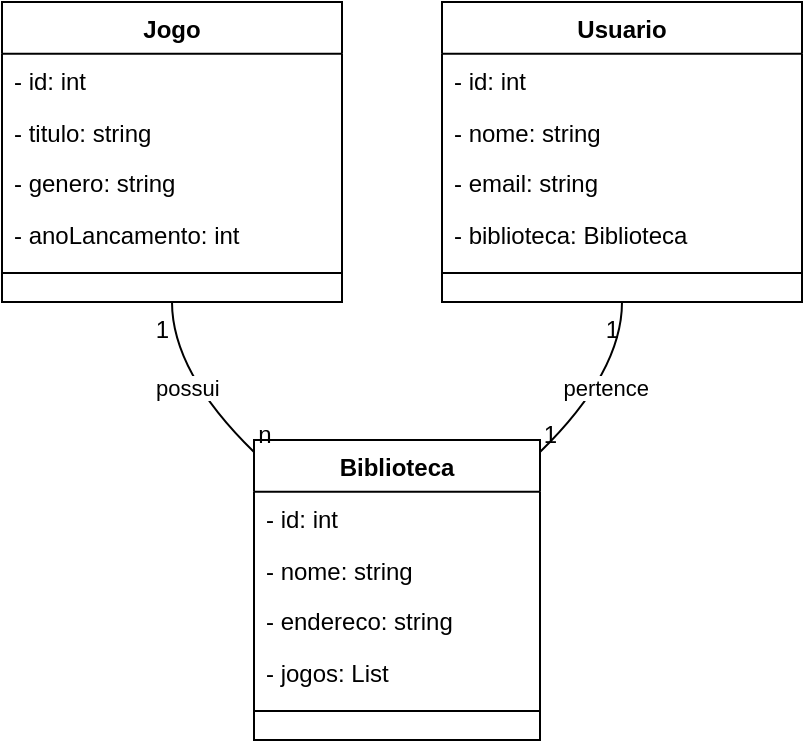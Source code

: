 <mxfile version="24.7.7">
  <diagram name="Página-1" id="zLQUznQnMdh-pHLwacT6">
    <mxGraphModel>
      <root>
        <mxCell id="0" />
        <mxCell id="1" parent="0" />
        <mxCell id="2" value="Jogo" style="swimlane;fontStyle=1;align=center;verticalAlign=top;childLayout=stackLayout;horizontal=1;startSize=25.818;horizontalStack=0;resizeParent=1;resizeParentMax=0;resizeLast=0;collapsible=0;marginBottom=0;" vertex="1" parent="1">
          <mxGeometry x="8" y="8" width="170" height="150" as="geometry" />
        </mxCell>
        <mxCell id="3" value="- id: int" style="text;strokeColor=none;fillColor=none;align=left;verticalAlign=top;spacingLeft=4;spacingRight=4;overflow=hidden;rotatable=0;points=[[0,0.5],[1,0.5]];portConstraint=eastwest;" vertex="1" parent="2">
          <mxGeometry y="26" width="170" height="26" as="geometry" />
        </mxCell>
        <mxCell id="4" value="- titulo: string" style="text;strokeColor=none;fillColor=none;align=left;verticalAlign=top;spacingLeft=4;spacingRight=4;overflow=hidden;rotatable=0;points=[[0,0.5],[1,0.5]];portConstraint=eastwest;" vertex="1" parent="2">
          <mxGeometry y="52" width="170" height="26" as="geometry" />
        </mxCell>
        <mxCell id="5" value="- genero: string" style="text;strokeColor=none;fillColor=none;align=left;verticalAlign=top;spacingLeft=4;spacingRight=4;overflow=hidden;rotatable=0;points=[[0,0.5],[1,0.5]];portConstraint=eastwest;" vertex="1" parent="2">
          <mxGeometry y="77" width="170" height="26" as="geometry" />
        </mxCell>
        <mxCell id="6" value="- anoLancamento: int" style="text;strokeColor=none;fillColor=none;align=left;verticalAlign=top;spacingLeft=4;spacingRight=4;overflow=hidden;rotatable=0;points=[[0,0.5],[1,0.5]];portConstraint=eastwest;" vertex="1" parent="2">
          <mxGeometry y="103" width="170" height="26" as="geometry" />
        </mxCell>
        <mxCell id="7" style="line;strokeWidth=1;fillColor=none;align=left;verticalAlign=middle;spacingTop=-1;spacingLeft=3;spacingRight=3;rotatable=0;labelPosition=right;points=[];portConstraint=eastwest;strokeColor=inherit;" vertex="1" parent="2">
          <mxGeometry y="129" width="170" height="13" as="geometry" />
        </mxCell>
        <mxCell id="8" value="Biblioteca" style="swimlane;fontStyle=1;align=center;verticalAlign=top;childLayout=stackLayout;horizontal=1;startSize=25.818;horizontalStack=0;resizeParent=1;resizeParentMax=0;resizeLast=0;collapsible=0;marginBottom=0;" vertex="1" parent="1">
          <mxGeometry x="134" y="227" width="143" height="150" as="geometry" />
        </mxCell>
        <mxCell id="9" value="- id: int" style="text;strokeColor=none;fillColor=none;align=left;verticalAlign=top;spacingLeft=4;spacingRight=4;overflow=hidden;rotatable=0;points=[[0,0.5],[1,0.5]];portConstraint=eastwest;" vertex="1" parent="8">
          <mxGeometry y="26" width="143" height="26" as="geometry" />
        </mxCell>
        <mxCell id="10" value="- nome: string" style="text;strokeColor=none;fillColor=none;align=left;verticalAlign=top;spacingLeft=4;spacingRight=4;overflow=hidden;rotatable=0;points=[[0,0.5],[1,0.5]];portConstraint=eastwest;" vertex="1" parent="8">
          <mxGeometry y="52" width="143" height="26" as="geometry" />
        </mxCell>
        <mxCell id="11" value="- endereco: string" style="text;strokeColor=none;fillColor=none;align=left;verticalAlign=top;spacingLeft=4;spacingRight=4;overflow=hidden;rotatable=0;points=[[0,0.5],[1,0.5]];portConstraint=eastwest;" vertex="1" parent="8">
          <mxGeometry y="77" width="143" height="26" as="geometry" />
        </mxCell>
        <mxCell id="12" value="- jogos: List" style="text;strokeColor=none;fillColor=none;align=left;verticalAlign=top;spacingLeft=4;spacingRight=4;overflow=hidden;rotatable=0;points=[[0,0.5],[1,0.5]];portConstraint=eastwest;" vertex="1" parent="8">
          <mxGeometry y="103" width="143" height="26" as="geometry" />
        </mxCell>
        <mxCell id="13" style="line;strokeWidth=1;fillColor=none;align=left;verticalAlign=middle;spacingTop=-1;spacingLeft=3;spacingRight=3;rotatable=0;labelPosition=right;points=[];portConstraint=eastwest;strokeColor=inherit;" vertex="1" parent="8">
          <mxGeometry y="129" width="143" height="13" as="geometry" />
        </mxCell>
        <mxCell id="14" value="Usuario" style="swimlane;fontStyle=1;align=center;verticalAlign=top;childLayout=stackLayout;horizontal=1;startSize=25.818;horizontalStack=0;resizeParent=1;resizeParentMax=0;resizeLast=0;collapsible=0;marginBottom=0;" vertex="1" parent="1">
          <mxGeometry x="228" y="8" width="180" height="150" as="geometry" />
        </mxCell>
        <mxCell id="15" value="- id: int" style="text;strokeColor=none;fillColor=none;align=left;verticalAlign=top;spacingLeft=4;spacingRight=4;overflow=hidden;rotatable=0;points=[[0,0.5],[1,0.5]];portConstraint=eastwest;" vertex="1" parent="14">
          <mxGeometry y="26" width="180" height="26" as="geometry" />
        </mxCell>
        <mxCell id="16" value="- nome: string" style="text;strokeColor=none;fillColor=none;align=left;verticalAlign=top;spacingLeft=4;spacingRight=4;overflow=hidden;rotatable=0;points=[[0,0.5],[1,0.5]];portConstraint=eastwest;" vertex="1" parent="14">
          <mxGeometry y="52" width="180" height="26" as="geometry" />
        </mxCell>
        <mxCell id="17" value="- email: string" style="text;strokeColor=none;fillColor=none;align=left;verticalAlign=top;spacingLeft=4;spacingRight=4;overflow=hidden;rotatable=0;points=[[0,0.5],[1,0.5]];portConstraint=eastwest;" vertex="1" parent="14">
          <mxGeometry y="77" width="180" height="26" as="geometry" />
        </mxCell>
        <mxCell id="18" value="- biblioteca: Biblioteca" style="text;strokeColor=none;fillColor=none;align=left;verticalAlign=top;spacingLeft=4;spacingRight=4;overflow=hidden;rotatable=0;points=[[0,0.5],[1,0.5]];portConstraint=eastwest;" vertex="1" parent="14">
          <mxGeometry y="103" width="180" height="26" as="geometry" />
        </mxCell>
        <mxCell id="19" style="line;strokeWidth=1;fillColor=none;align=left;verticalAlign=middle;spacingTop=-1;spacingLeft=3;spacingRight=3;rotatable=0;labelPosition=right;points=[];portConstraint=eastwest;strokeColor=inherit;" vertex="1" parent="14">
          <mxGeometry y="129" width="180" height="13" as="geometry" />
        </mxCell>
        <mxCell id="20" value="possui" style="curved=1;startArrow=none;endArrow=none;exitX=0.5;exitY=1;entryX=0;entryY=0.04;" edge="1" parent="1" source="2" target="8">
          <mxGeometry relative="1" as="geometry">
            <Array as="points">
              <mxPoint x="93" y="193" />
            </Array>
          </mxGeometry>
        </mxCell>
        <mxCell id="21" value="1" style="edgeLabel;resizable=0;labelBackgroundColor=none;fontSize=12;align=right;verticalAlign=top;" vertex="1" parent="20">
          <mxGeometry x="-1" relative="1" as="geometry" />
        </mxCell>
        <mxCell id="22" value="n" style="edgeLabel;resizable=0;labelBackgroundColor=none;fontSize=12;align=left;verticalAlign=bottom;" vertex="1" parent="20">
          <mxGeometry x="1" relative="1" as="geometry" />
        </mxCell>
        <mxCell id="23" value="pertence" style="curved=1;startArrow=none;endArrow=none;exitX=0.5;exitY=1;entryX=1;entryY=0.04;" edge="1" parent="1" source="14" target="8">
          <mxGeometry relative="1" as="geometry">
            <Array as="points">
              <mxPoint x="318" y="193" />
            </Array>
          </mxGeometry>
        </mxCell>
        <mxCell id="24" value="1" style="edgeLabel;resizable=0;labelBackgroundColor=none;fontSize=12;align=right;verticalAlign=top;" vertex="1" parent="23">
          <mxGeometry x="-1" relative="1" as="geometry" />
        </mxCell>
        <mxCell id="25" value="1" style="edgeLabel;resizable=0;labelBackgroundColor=none;fontSize=12;align=left;verticalAlign=bottom;" vertex="1" parent="23">
          <mxGeometry x="1" relative="1" as="geometry" />
        </mxCell>
      </root>
    </mxGraphModel>
  </diagram>
</mxfile>
